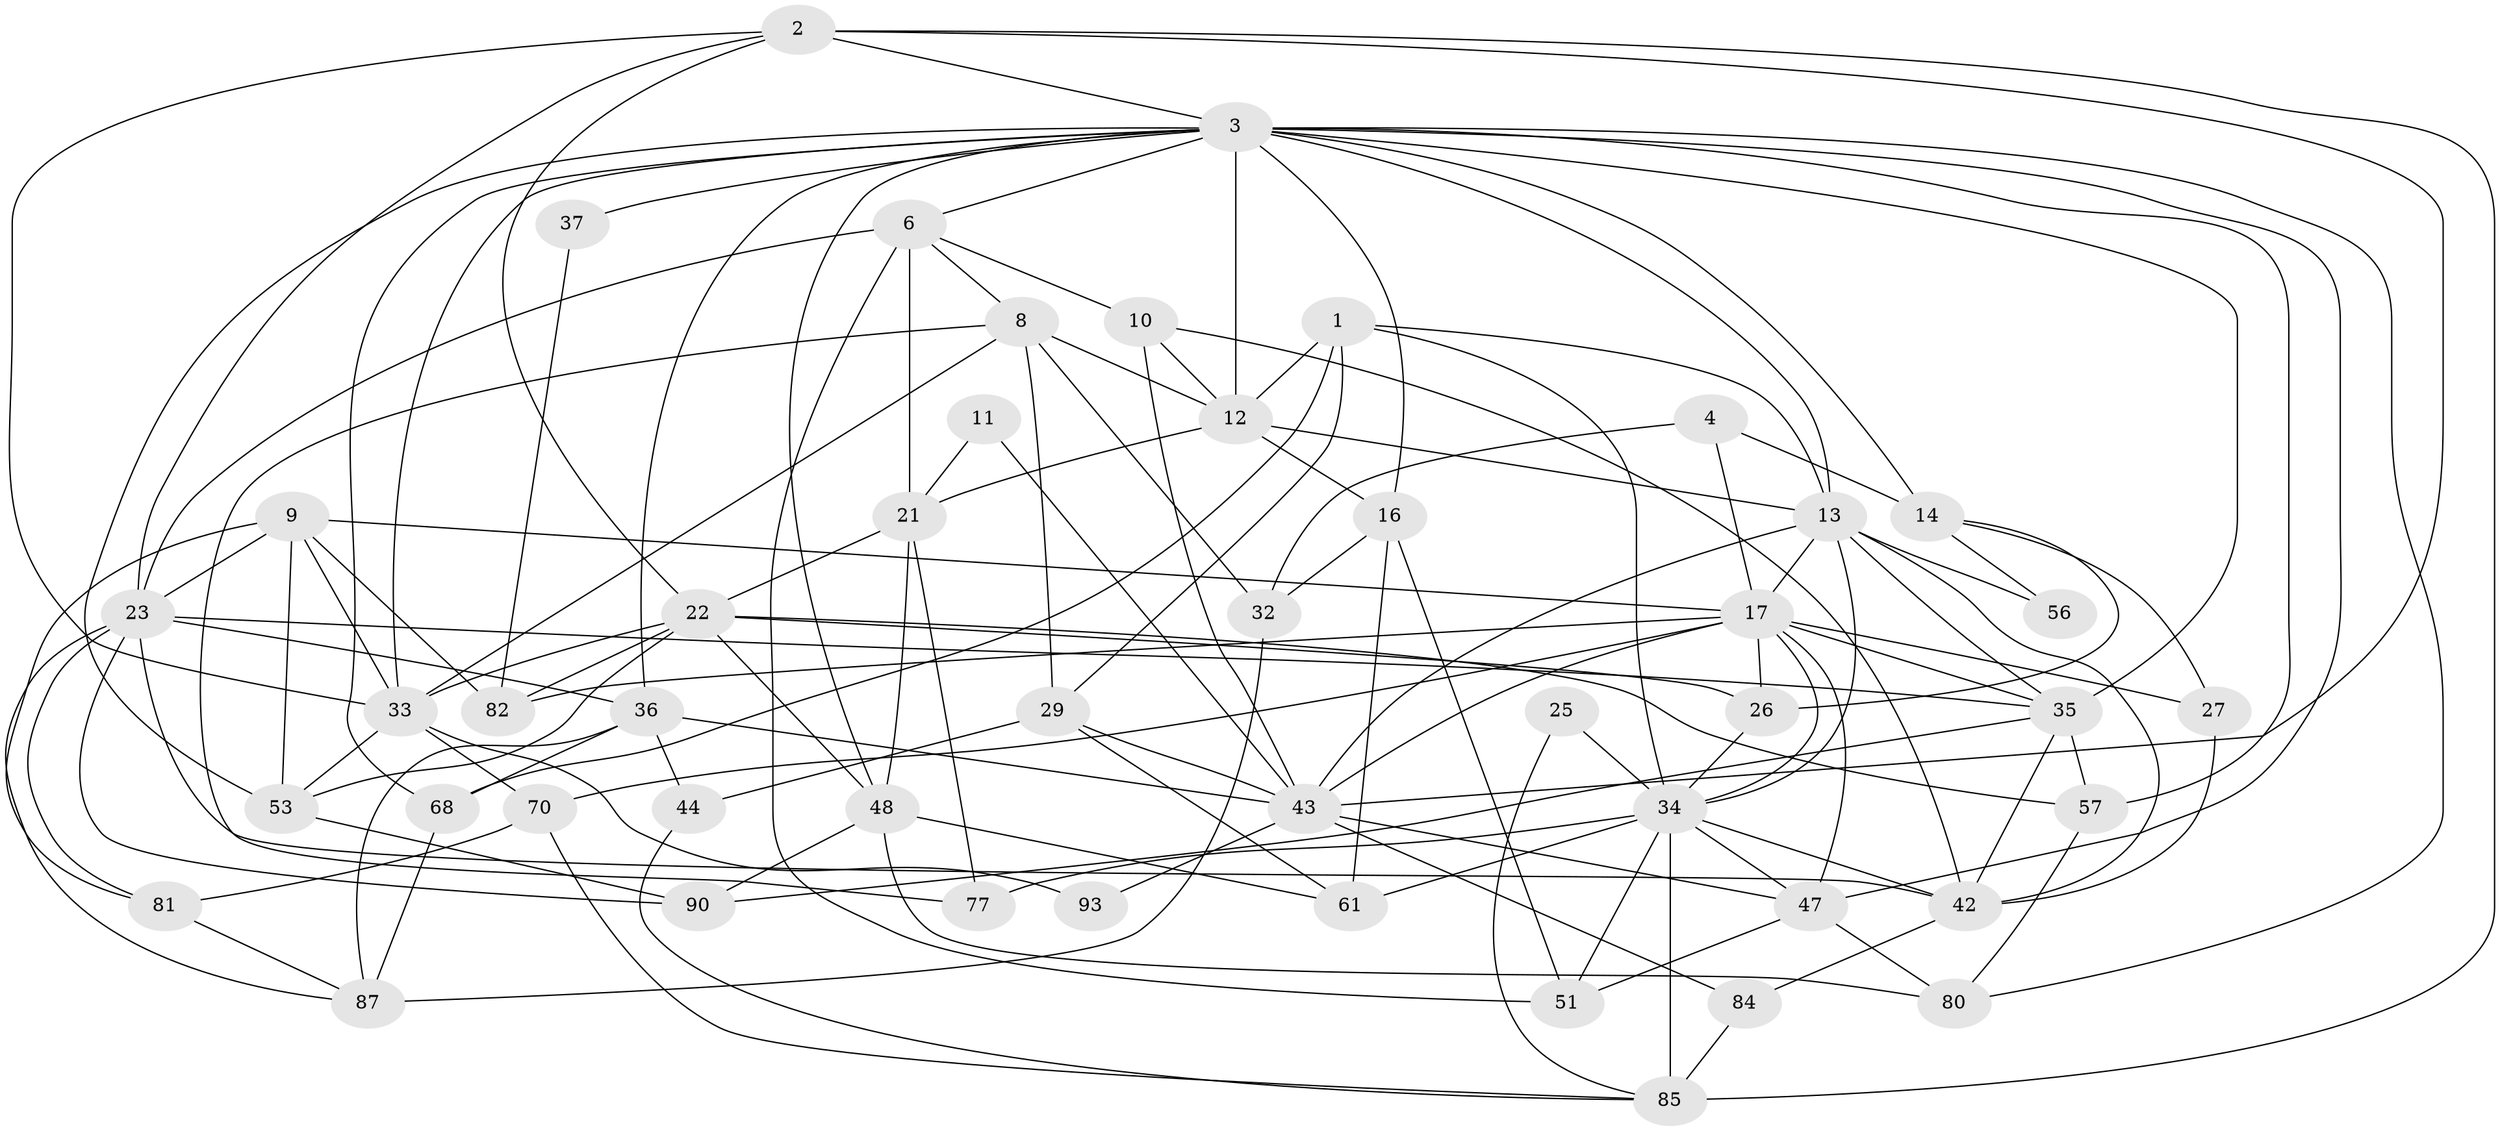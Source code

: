 // original degree distribution, {5: 0.16494845360824742, 6: 0.08247422680412371, 3: 0.26804123711340205, 7: 0.061855670103092786, 2: 0.14432989690721648, 4: 0.26804123711340205, 8: 0.010309278350515464}
// Generated by graph-tools (version 1.1) at 2025/18/03/04/25 18:18:40]
// undirected, 48 vertices, 130 edges
graph export_dot {
graph [start="1"]
  node [color=gray90,style=filled];
  1;
  2 [super="+19"];
  3 [super="+50+5+67"];
  4 [super="+7"];
  6 [super="+65"];
  8 [super="+62"];
  9 [super="+24"];
  10;
  11;
  12 [super="+83+15"];
  13 [super="+18+96"];
  14 [super="+76+31+79"];
  16 [super="+49"];
  17 [super="+20"];
  21 [super="+40+41+45"];
  22 [super="+54+86+75+30"];
  23 [super="+55"];
  25;
  26;
  27;
  29;
  32;
  33 [super="+38"];
  34 [super="+46"];
  35 [super="+66+60"];
  36 [super="+39"];
  37;
  42 [super="+59+88"];
  43 [super="+58+52"];
  44;
  47 [super="+92"];
  48 [super="+72"];
  51 [super="+89"];
  53 [super="+95"];
  56;
  57;
  61;
  68;
  70 [super="+71"];
  77;
  80 [super="+94"];
  81;
  82;
  84;
  85;
  87;
  90;
  93;
  1 -- 34;
  1 -- 68;
  1 -- 13;
  1 -- 29;
  1 -- 12;
  2 -- 22;
  2 -- 3;
  2 -- 85;
  2 -- 43;
  2 -- 33;
  2 -- 23;
  3 -- 80;
  3 -- 12 [weight=2];
  3 -- 48;
  3 -- 53 [weight=2];
  3 -- 14 [weight=3];
  3 -- 47;
  3 -- 36;
  3 -- 33;
  3 -- 35;
  3 -- 68;
  3 -- 37;
  3 -- 6 [weight=2];
  3 -- 13;
  3 -- 16;
  3 -- 57;
  4 -- 32;
  4 -- 17;
  4 -- 14;
  6 -- 51;
  6 -- 21 [weight=3];
  6 -- 8;
  6 -- 10;
  6 -- 23;
  8 -- 29;
  8 -- 32;
  8 -- 77;
  8 -- 33;
  8 -- 12;
  9 -- 81;
  9 -- 17;
  9 -- 82;
  9 -- 53;
  9 -- 33;
  9 -- 23;
  10 -- 42;
  10 -- 12;
  10 -- 43;
  11 -- 21;
  11 -- 43;
  12 -- 13;
  12 -- 16;
  12 -- 21;
  13 -- 17;
  13 -- 56;
  13 -- 43;
  13 -- 35;
  13 -- 42;
  13 -- 34;
  14 -- 56;
  14 -- 26;
  14 -- 27;
  16 -- 61;
  16 -- 32;
  16 -- 51;
  17 -- 26;
  17 -- 35;
  17 -- 47;
  17 -- 82;
  17 -- 27;
  17 -- 43;
  17 -- 34;
  17 -- 70;
  21 -- 77;
  21 -- 48;
  21 -- 22 [weight=2];
  22 -- 33 [weight=3];
  22 -- 53;
  22 -- 57;
  22 -- 26;
  22 -- 48;
  22 -- 82;
  23 -- 42;
  23 -- 81;
  23 -- 35;
  23 -- 36;
  23 -- 87;
  23 -- 90;
  25 -- 85;
  25 -- 34;
  26 -- 34;
  27 -- 42;
  29 -- 44;
  29 -- 61;
  29 -- 43 [weight=2];
  32 -- 87;
  33 -- 53;
  33 -- 93;
  33 -- 70;
  34 -- 51;
  34 -- 61;
  34 -- 47;
  34 -- 77;
  34 -- 85 [weight=2];
  34 -- 42;
  35 -- 90;
  35 -- 57;
  35 -- 42;
  36 -- 44;
  36 -- 87;
  36 -- 43;
  36 -- 68;
  37 -- 82;
  42 -- 84;
  43 -- 47;
  43 -- 84;
  43 -- 93;
  44 -- 85;
  47 -- 80;
  47 -- 51;
  48 -- 61;
  48 -- 90;
  48 -- 80;
  53 -- 90;
  57 -- 80;
  68 -- 87;
  70 -- 81;
  70 -- 85;
  81 -- 87;
  84 -- 85;
}
